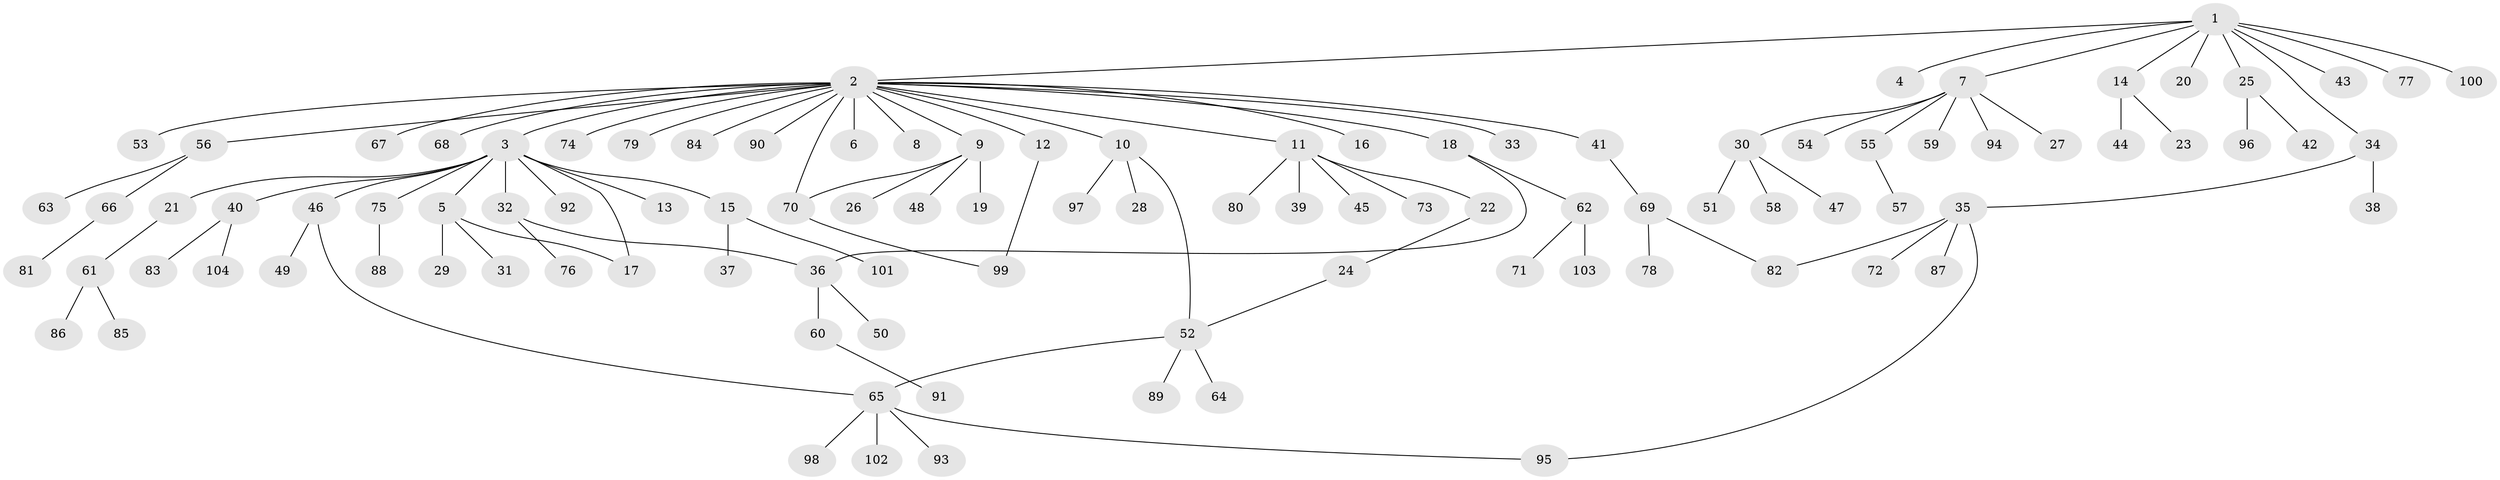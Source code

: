 // coarse degree distribution, {9: 0.018867924528301886, 8: 0.018867924528301886, 10: 0.018867924528301886, 1: 0.4528301886792453, 2: 0.32075471698113206, 4: 0.07547169811320754, 3: 0.07547169811320754, 5: 0.018867924528301886}
// Generated by graph-tools (version 1.1) at 2025/43/03/06/25 01:43:19]
// undirected, 104 vertices, 111 edges
graph export_dot {
graph [start="1"]
  node [color=gray90,style=filled];
  1;
  2;
  3;
  4;
  5;
  6;
  7;
  8;
  9;
  10;
  11;
  12;
  13;
  14;
  15;
  16;
  17;
  18;
  19;
  20;
  21;
  22;
  23;
  24;
  25;
  26;
  27;
  28;
  29;
  30;
  31;
  32;
  33;
  34;
  35;
  36;
  37;
  38;
  39;
  40;
  41;
  42;
  43;
  44;
  45;
  46;
  47;
  48;
  49;
  50;
  51;
  52;
  53;
  54;
  55;
  56;
  57;
  58;
  59;
  60;
  61;
  62;
  63;
  64;
  65;
  66;
  67;
  68;
  69;
  70;
  71;
  72;
  73;
  74;
  75;
  76;
  77;
  78;
  79;
  80;
  81;
  82;
  83;
  84;
  85;
  86;
  87;
  88;
  89;
  90;
  91;
  92;
  93;
  94;
  95;
  96;
  97;
  98;
  99;
  100;
  101;
  102;
  103;
  104;
  1 -- 2;
  1 -- 4;
  1 -- 7;
  1 -- 14;
  1 -- 20;
  1 -- 25;
  1 -- 34;
  1 -- 43;
  1 -- 77;
  1 -- 100;
  2 -- 3;
  2 -- 6;
  2 -- 8;
  2 -- 9;
  2 -- 10;
  2 -- 11;
  2 -- 12;
  2 -- 16;
  2 -- 18;
  2 -- 33;
  2 -- 41;
  2 -- 53;
  2 -- 56;
  2 -- 67;
  2 -- 68;
  2 -- 70;
  2 -- 74;
  2 -- 79;
  2 -- 84;
  2 -- 90;
  3 -- 5;
  3 -- 13;
  3 -- 15;
  3 -- 17;
  3 -- 21;
  3 -- 32;
  3 -- 40;
  3 -- 46;
  3 -- 75;
  3 -- 92;
  5 -- 17;
  5 -- 29;
  5 -- 31;
  7 -- 27;
  7 -- 30;
  7 -- 54;
  7 -- 55;
  7 -- 59;
  7 -- 94;
  9 -- 19;
  9 -- 26;
  9 -- 48;
  9 -- 70;
  10 -- 28;
  10 -- 52;
  10 -- 97;
  11 -- 22;
  11 -- 39;
  11 -- 45;
  11 -- 73;
  11 -- 80;
  12 -- 99;
  14 -- 23;
  14 -- 44;
  15 -- 37;
  15 -- 101;
  18 -- 36;
  18 -- 62;
  21 -- 61;
  22 -- 24;
  24 -- 52;
  25 -- 42;
  25 -- 96;
  30 -- 47;
  30 -- 51;
  30 -- 58;
  32 -- 36;
  32 -- 76;
  34 -- 35;
  34 -- 38;
  35 -- 72;
  35 -- 82;
  35 -- 87;
  35 -- 95;
  36 -- 50;
  36 -- 60;
  40 -- 83;
  40 -- 104;
  41 -- 69;
  46 -- 49;
  46 -- 65;
  52 -- 64;
  52 -- 65;
  52 -- 89;
  55 -- 57;
  56 -- 63;
  56 -- 66;
  60 -- 91;
  61 -- 85;
  61 -- 86;
  62 -- 71;
  62 -- 103;
  65 -- 93;
  65 -- 95;
  65 -- 98;
  65 -- 102;
  66 -- 81;
  69 -- 78;
  69 -- 82;
  70 -- 99;
  75 -- 88;
}

